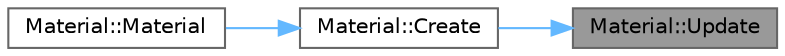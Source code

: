 digraph "Material::Update"
{
 // LATEX_PDF_SIZE
  bgcolor="transparent";
  edge [fontname=Helvetica,fontsize=10,labelfontname=Helvetica,labelfontsize=10];
  node [fontname=Helvetica,fontsize=10,shape=box,height=0.2,width=0.4];
  rankdir="RL";
  Node1 [id="Node000001",label="Material::Update",height=0.2,width=0.4,color="gray40", fillcolor="grey60", style="filled", fontcolor="black",tooltip=" "];
  Node1 -> Node2 [id="edge1_Node000001_Node000002",dir="back",color="steelblue1",style="solid",tooltip=" "];
  Node2 [id="Node000002",label="Material::Create",height=0.2,width=0.4,color="grey40", fillcolor="white", style="filled",URL="$class_material.html#a2be31dc5e88124a50e410cc058cdc2e4",tooltip=" "];
  Node2 -> Node3 [id="edge2_Node000002_Node000003",dir="back",color="steelblue1",style="solid",tooltip=" "];
  Node3 [id="Node000003",label="Material::Material",height=0.2,width=0.4,color="grey40", fillcolor="white", style="filled",URL="$class_material.html#a6eb1d1e57ee26abc2b9380f3d662e0fc",tooltip=" "];
}
